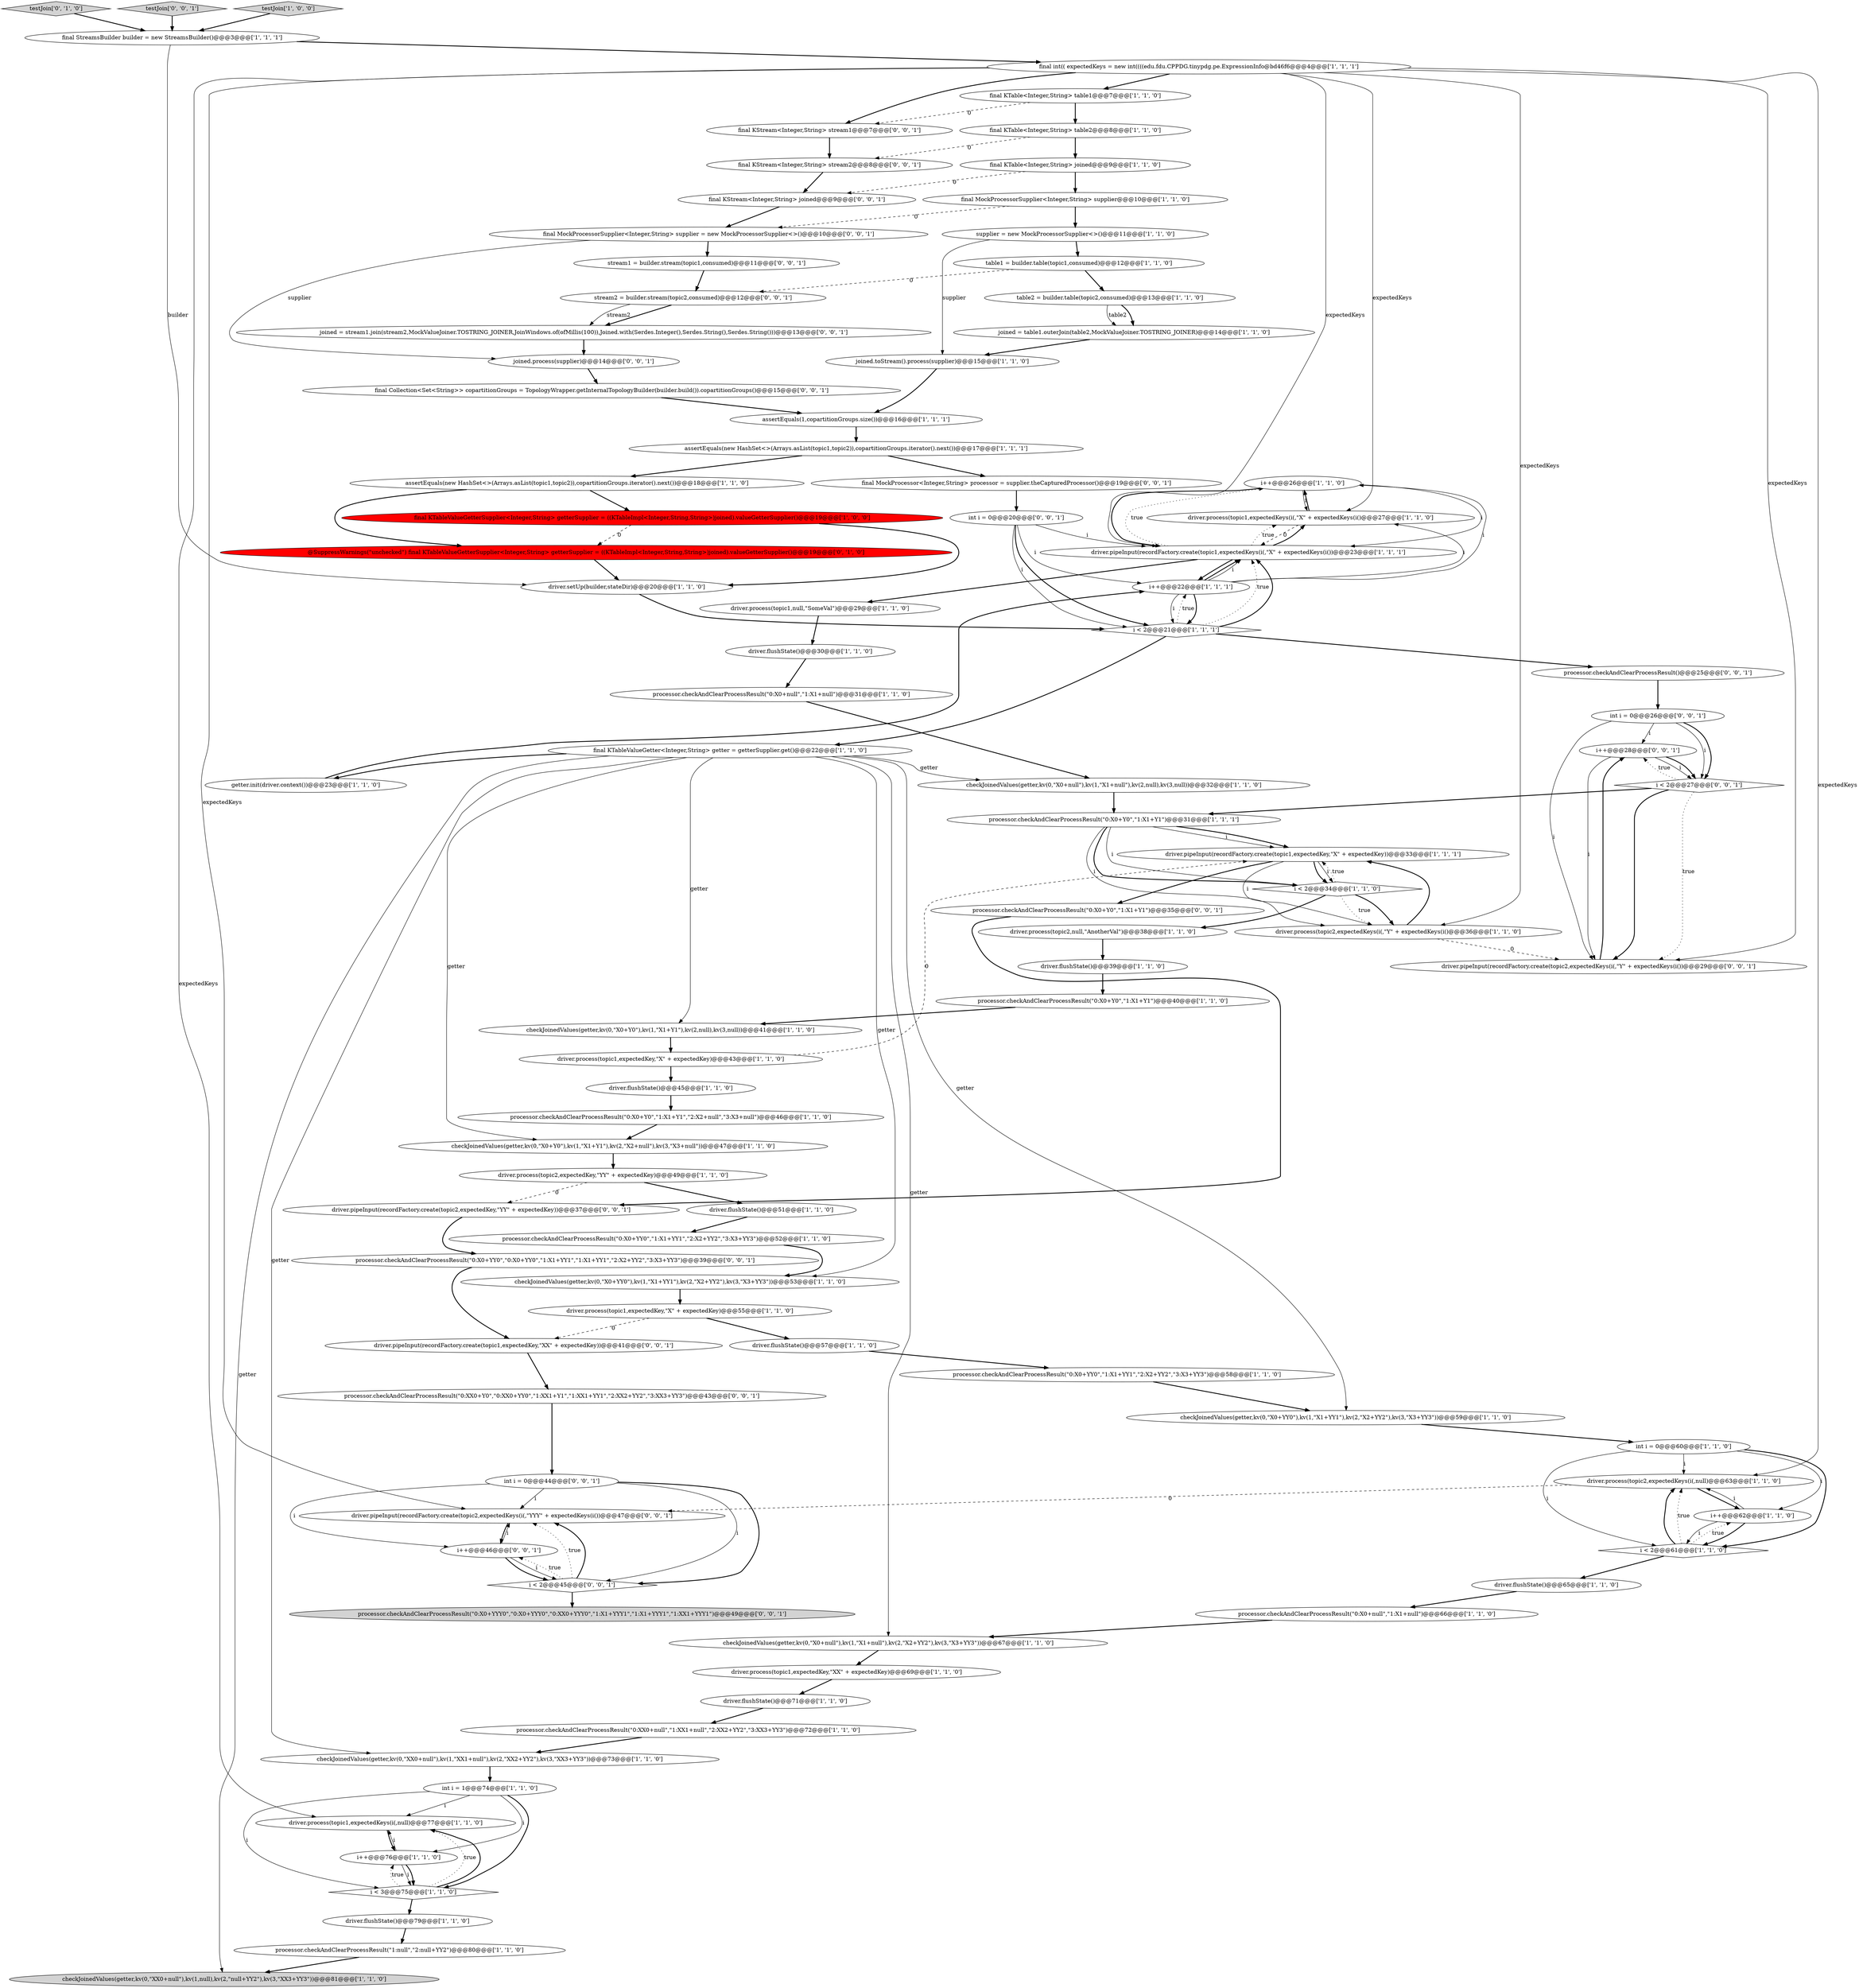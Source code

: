 digraph {
39 [style = filled, label = "i++@@@26@@@['1', '1', '0']", fillcolor = white, shape = ellipse image = "AAA0AAABBB1BBB"];
67 [style = filled, label = "@SuppressWarnings(\"unchecked\") final KTableValueGetterSupplier<Integer,String> getterSupplier = ((KTableImpl<Integer,String,String>)joined).valueGetterSupplier()@@@19@@@['0', '1', '0']", fillcolor = red, shape = ellipse image = "AAA1AAABBB2BBB"];
22 [style = filled, label = "table2 = builder.table(topic2,consumed)@@@13@@@['1', '1', '0']", fillcolor = white, shape = ellipse image = "AAA0AAABBB1BBB"];
33 [style = filled, label = "assertEquals(new HashSet<>(Arrays.asList(topic1,topic2)),copartitionGroups.iterator().next())@@@17@@@['1', '1', '1']", fillcolor = white, shape = ellipse image = "AAA0AAABBB1BBB"];
21 [style = filled, label = "driver.process(topic1,expectedKeys(i(,\"X\" + expectedKeys(i()@@@27@@@['1', '1', '0']", fillcolor = white, shape = ellipse image = "AAA0AAABBB1BBB"];
93 [style = filled, label = "processor.checkAndClearProcessResult()@@@25@@@['0', '0', '1']", fillcolor = white, shape = ellipse image = "AAA0AAABBB3BBB"];
26 [style = filled, label = "driver.flushState()@@@51@@@['1', '1', '0']", fillcolor = white, shape = ellipse image = "AAA0AAABBB1BBB"];
72 [style = filled, label = "processor.checkAndClearProcessResult(\"0:X0+YYY0\",\"0:X0+YYY0\",\"0:XX0+YYY0\",\"1:X1+YYY1\",\"1:X1+YYY1\",\"1:XX1+YYY1\")@@@49@@@['0', '0', '1']", fillcolor = lightgray, shape = ellipse image = "AAA0AAABBB3BBB"];
73 [style = filled, label = "driver.pipeInput(recordFactory.create(topic2,expectedKey,\"YY\" + expectedKey))@@@37@@@['0', '0', '1']", fillcolor = white, shape = ellipse image = "AAA0AAABBB3BBB"];
12 [style = filled, label = "checkJoinedValues(getter,kv(0,\"XX0+null\"),kv(1,null),kv(2,\"null+YY2\"),kv(3,\"XX3+YY3\"))@@@81@@@['1', '1', '0']", fillcolor = lightgray, shape = ellipse image = "AAA0AAABBB1BBB"];
36 [style = filled, label = "driver.process(topic1,expectedKey,\"X\" + expectedKey)@@@55@@@['1', '1', '0']", fillcolor = white, shape = ellipse image = "AAA0AAABBB1BBB"];
32 [style = filled, label = "processor.checkAndClearProcessResult(\"0:XX0+null\",\"1:XX1+null\",\"2:XX2+YY2\",\"3:XX3+YY3\")@@@72@@@['1', '1', '0']", fillcolor = white, shape = ellipse image = "AAA0AAABBB1BBB"];
91 [style = filled, label = "processor.checkAndClearProcessResult(\"0:X0+YY0\",\"0:X0+YY0\",\"1:X1+YY1\",\"1:X1+YY1\",\"2:X2+YY2\",\"3:X3+YY3\")@@@39@@@['0', '0', '1']", fillcolor = white, shape = ellipse image = "AAA0AAABBB3BBB"];
1 [style = filled, label = "driver.pipeInput(recordFactory.create(topic1,expectedKey,\"X\" + expectedKey))@@@33@@@['1', '1', '1']", fillcolor = white, shape = ellipse image = "AAA0AAABBB1BBB"];
34 [style = filled, label = "processor.checkAndClearProcessResult(\"0:X0+null\",\"1:X1+null\")@@@66@@@['1', '1', '0']", fillcolor = white, shape = ellipse image = "AAA0AAABBB1BBB"];
37 [style = filled, label = "driver.pipeInput(recordFactory.create(topic1,expectedKeys(i(,\"X\" + expectedKeys(i())@@@23@@@['1', '1', '1']", fillcolor = white, shape = ellipse image = "AAA0AAABBB1BBB"];
87 [style = filled, label = "int i = 0@@@26@@@['0', '0', '1']", fillcolor = white, shape = ellipse image = "AAA0AAABBB3BBB"];
90 [style = filled, label = "final MockProcessorSupplier<Integer,String> supplier = new MockProcessorSupplier<>()@@@10@@@['0', '0', '1']", fillcolor = white, shape = ellipse image = "AAA0AAABBB3BBB"];
24 [style = filled, label = "final KTable<Integer,String> joined@@@9@@@['1', '1', '0']", fillcolor = white, shape = ellipse image = "AAA0AAABBB1BBB"];
8 [style = filled, label = "final KTableValueGetterSupplier<Integer,String> getterSupplier = ((KTableImpl<Integer,String,String>)joined).valueGetterSupplier()@@@19@@@['1', '0', '0']", fillcolor = red, shape = ellipse image = "AAA1AAABBB1BBB"];
76 [style = filled, label = "final KStream<Integer,String> joined@@@9@@@['0', '0', '1']", fillcolor = white, shape = ellipse image = "AAA0AAABBB3BBB"];
55 [style = filled, label = "driver.process(topic1,expectedKeys(i(,null)@@@77@@@['1', '1', '0']", fillcolor = white, shape = ellipse image = "AAA0AAABBB1BBB"];
40 [style = filled, label = "driver.process(topic2,expectedKeys(i(,\"Y\" + expectedKeys(i()@@@36@@@['1', '1', '0']", fillcolor = white, shape = ellipse image = "AAA0AAABBB1BBB"];
78 [style = filled, label = "final KStream<Integer,String> stream1@@@7@@@['0', '0', '1']", fillcolor = white, shape = ellipse image = "AAA0AAABBB3BBB"];
5 [style = filled, label = "table1 = builder.table(topic1,consumed)@@@12@@@['1', '1', '0']", fillcolor = white, shape = ellipse image = "AAA0AAABBB1BBB"];
30 [style = filled, label = "driver.flushState()@@@39@@@['1', '1', '0']", fillcolor = white, shape = ellipse image = "AAA0AAABBB1BBB"];
82 [style = filled, label = "joined.process(supplier)@@@14@@@['0', '0', '1']", fillcolor = white, shape = ellipse image = "AAA0AAABBB3BBB"];
61 [style = filled, label = "processor.checkAndClearProcessResult(\"0:X0+Y0\",\"1:X1+Y1\",\"2:X2+null\",\"3:X3+null\")@@@46@@@['1', '1', '0']", fillcolor = white, shape = ellipse image = "AAA0AAABBB1BBB"];
57 [style = filled, label = "joined.toStream().process(supplier)@@@15@@@['1', '1', '0']", fillcolor = white, shape = ellipse image = "AAA0AAABBB1BBB"];
62 [style = filled, label = "checkJoinedValues(getter,kv(0,\"X0+YY0\"),kv(1,\"X1+YY1\"),kv(2,\"X2+YY2\"),kv(3,\"X3+YY3\"))@@@59@@@['1', '1', '0']", fillcolor = white, shape = ellipse image = "AAA0AAABBB1BBB"];
59 [style = filled, label = "driver.flushState()@@@45@@@['1', '1', '0']", fillcolor = white, shape = ellipse image = "AAA0AAABBB1BBB"];
80 [style = filled, label = "driver.pipeInput(recordFactory.create(topic2,expectedKeys(i(,\"YYY\" + expectedKeys(i())@@@47@@@['0', '0', '1']", fillcolor = white, shape = ellipse image = "AAA0AAABBB3BBB"];
20 [style = filled, label = "final int(( expectedKeys = new int((((edu.fdu.CPPDG.tinypdg.pe.ExpressionInfo@bd46f6@@@4@@@['1', '1', '1']", fillcolor = white, shape = ellipse image = "AAA0AAABBB1BBB"];
52 [style = filled, label = "i++@@@76@@@['1', '1', '0']", fillcolor = white, shape = ellipse image = "AAA0AAABBB1BBB"];
35 [style = filled, label = "driver.flushState()@@@30@@@['1', '1', '0']", fillcolor = white, shape = ellipse image = "AAA0AAABBB1BBB"];
17 [style = filled, label = "processor.checkAndClearProcessResult(\"0:X0+YY0\",\"1:X1+YY1\",\"2:X2+YY2\",\"3:X3+YY3\")@@@52@@@['1', '1', '0']", fillcolor = white, shape = ellipse image = "AAA0AAABBB1BBB"];
89 [style = filled, label = "final MockProcessor<Integer,String> processor = supplier.theCapturedProcessor()@@@19@@@['0', '0', '1']", fillcolor = white, shape = ellipse image = "AAA0AAABBB3BBB"];
44 [style = filled, label = "checkJoinedValues(getter,kv(0,\"X0+null\"),kv(1,\"X1+null\"),kv(2,\"X2+YY2\"),kv(3,\"X3+YY3\"))@@@67@@@['1', '1', '0']", fillcolor = white, shape = ellipse image = "AAA0AAABBB1BBB"];
47 [style = filled, label = "final KTable<Integer,String> table2@@@8@@@['1', '1', '0']", fillcolor = white, shape = ellipse image = "AAA0AAABBB1BBB"];
58 [style = filled, label = "driver.flushState()@@@57@@@['1', '1', '0']", fillcolor = white, shape = ellipse image = "AAA0AAABBB1BBB"];
46 [style = filled, label = "checkJoinedValues(getter,kv(0,\"X0+YY0\"),kv(1,\"X1+YY1\"),kv(2,\"X2+YY2\"),kv(3,\"X3+YY3\"))@@@53@@@['1', '1', '0']", fillcolor = white, shape = ellipse image = "AAA0AAABBB1BBB"];
4 [style = filled, label = "driver.process(topic2,null,\"AnotherVal\")@@@38@@@['1', '1', '0']", fillcolor = white, shape = ellipse image = "AAA0AAABBB1BBB"];
77 [style = filled, label = "joined = stream1.join(stream2,MockValueJoiner.TOSTRING_JOINER,JoinWindows.of(ofMillis(100)),Joined.with(Serdes.Integer(),Serdes.String(),Serdes.String()))@@@13@@@['0', '0', '1']", fillcolor = white, shape = ellipse image = "AAA0AAABBB3BBB"];
6 [style = filled, label = "int i = 1@@@74@@@['1', '1', '0']", fillcolor = white, shape = ellipse image = "AAA0AAABBB1BBB"];
68 [style = filled, label = "int i = 0@@@44@@@['0', '0', '1']", fillcolor = white, shape = ellipse image = "AAA0AAABBB3BBB"];
65 [style = filled, label = "int i = 0@@@60@@@['1', '1', '0']", fillcolor = white, shape = ellipse image = "AAA0AAABBB1BBB"];
28 [style = filled, label = "checkJoinedValues(getter,kv(0,\"X0+Y0\"),kv(1,\"X1+Y1\"),kv(2,null),kv(3,null))@@@41@@@['1', '1', '0']", fillcolor = white, shape = ellipse image = "AAA0AAABBB1BBB"];
81 [style = filled, label = "stream2 = builder.stream(topic2,consumed)@@@12@@@['0', '0', '1']", fillcolor = white, shape = ellipse image = "AAA0AAABBB3BBB"];
63 [style = filled, label = "assertEquals(1,copartitionGroups.size())@@@16@@@['1', '1', '1']", fillcolor = white, shape = ellipse image = "AAA0AAABBB1BBB"];
38 [style = filled, label = "driver.setUp(builder,stateDir)@@@20@@@['1', '1', '0']", fillcolor = white, shape = ellipse image = "AAA0AAABBB1BBB"];
3 [style = filled, label = "supplier = new MockProcessorSupplier<>()@@@11@@@['1', '1', '0']", fillcolor = white, shape = ellipse image = "AAA0AAABBB1BBB"];
66 [style = filled, label = "testJoin['0', '1', '0']", fillcolor = lightgray, shape = diamond image = "AAA0AAABBB2BBB"];
51 [style = filled, label = "driver.process(topic1,null,\"SomeVal\")@@@29@@@['1', '1', '0']", fillcolor = white, shape = ellipse image = "AAA0AAABBB1BBB"];
83 [style = filled, label = "final Collection<Set<String>> copartitionGroups = TopologyWrapper.getInternalTopologyBuilder(builder.build()).copartitionGroups()@@@15@@@['0', '0', '1']", fillcolor = white, shape = ellipse image = "AAA0AAABBB3BBB"];
84 [style = filled, label = "final KStream<Integer,String> stream2@@@8@@@['0', '0', '1']", fillcolor = white, shape = ellipse image = "AAA0AAABBB3BBB"];
45 [style = filled, label = "processor.checkAndClearProcessResult(\"0:X0+null\",\"1:X1+null\")@@@31@@@['1', '1', '0']", fillcolor = white, shape = ellipse image = "AAA0AAABBB1BBB"];
50 [style = filled, label = "i < 2@@@21@@@['1', '1', '1']", fillcolor = white, shape = diamond image = "AAA0AAABBB1BBB"];
23 [style = filled, label = "driver.process(topic1,expectedKey,\"X\" + expectedKey)@@@43@@@['1', '1', '0']", fillcolor = white, shape = ellipse image = "AAA0AAABBB1BBB"];
41 [style = filled, label = "driver.flushState()@@@71@@@['1', '1', '0']", fillcolor = white, shape = ellipse image = "AAA0AAABBB1BBB"];
64 [style = filled, label = "assertEquals(new HashSet<>(Arrays.asList(topic1,topic2)),copartitionGroups.iterator().next())@@@18@@@['1', '1', '0']", fillcolor = white, shape = ellipse image = "AAA0AAABBB1BBB"];
43 [style = filled, label = "driver.process(topic2,expectedKeys(i(,null)@@@63@@@['1', '1', '0']", fillcolor = white, shape = ellipse image = "AAA0AAABBB1BBB"];
74 [style = filled, label = "processor.checkAndClearProcessResult(\"0:XX0+Y0\",\"0:XX0+YY0\",\"1:XX1+Y1\",\"1:XX1+YY1\",\"2:XX2+YY2\",\"3:XX3+YY3\")@@@43@@@['0', '0', '1']", fillcolor = white, shape = ellipse image = "AAA0AAABBB3BBB"];
92 [style = filled, label = "driver.pipeInput(recordFactory.create(topic1,expectedKey,\"XX\" + expectedKey))@@@41@@@['0', '0', '1']", fillcolor = white, shape = ellipse image = "AAA0AAABBB3BBB"];
2 [style = filled, label = "i < 3@@@75@@@['1', '1', '0']", fillcolor = white, shape = diamond image = "AAA0AAABBB1BBB"];
86 [style = filled, label = "i++@@@28@@@['0', '0', '1']", fillcolor = white, shape = ellipse image = "AAA0AAABBB3BBB"];
60 [style = filled, label = "final MockProcessorSupplier<Integer,String> supplier@@@10@@@['1', '1', '0']", fillcolor = white, shape = ellipse image = "AAA0AAABBB1BBB"];
42 [style = filled, label = "driver.flushState()@@@79@@@['1', '1', '0']", fillcolor = white, shape = ellipse image = "AAA0AAABBB1BBB"];
18 [style = filled, label = "joined = table1.outerJoin(table2,MockValueJoiner.TOSTRING_JOINER)@@@14@@@['1', '1', '0']", fillcolor = white, shape = ellipse image = "AAA0AAABBB1BBB"];
16 [style = filled, label = "i++@@@62@@@['1', '1', '0']", fillcolor = white, shape = ellipse image = "AAA0AAABBB1BBB"];
88 [style = filled, label = "i < 2@@@27@@@['0', '0', '1']", fillcolor = white, shape = diamond image = "AAA0AAABBB3BBB"];
10 [style = filled, label = "processor.checkAndClearProcessResult(\"0:X0+YY0\",\"1:X1+YY1\",\"2:X2+YY2\",\"3:X3+YY3\")@@@58@@@['1', '1', '0']", fillcolor = white, shape = ellipse image = "AAA0AAABBB1BBB"];
70 [style = filled, label = "processor.checkAndClearProcessResult(\"0:X0+Y0\",\"1:X1+Y1\")@@@35@@@['0', '0', '1']", fillcolor = white, shape = ellipse image = "AAA0AAABBB3BBB"];
75 [style = filled, label = "testJoin['0', '0', '1']", fillcolor = lightgray, shape = diamond image = "AAA0AAABBB3BBB"];
71 [style = filled, label = "i++@@@46@@@['0', '0', '1']", fillcolor = white, shape = ellipse image = "AAA0AAABBB3BBB"];
7 [style = filled, label = "final StreamsBuilder builder = new StreamsBuilder()@@@3@@@['1', '1', '1']", fillcolor = white, shape = ellipse image = "AAA0AAABBB1BBB"];
19 [style = filled, label = "getter.init(driver.context())@@@23@@@['1', '1', '0']", fillcolor = white, shape = ellipse image = "AAA0AAABBB1BBB"];
11 [style = filled, label = "checkJoinedValues(getter,kv(0,\"XX0+null\"),kv(1,\"XX1+null\"),kv(2,\"XX2+YY2\"),kv(3,\"XX3+YY3\"))@@@73@@@['1', '1', '0']", fillcolor = white, shape = ellipse image = "AAA0AAABBB1BBB"];
69 [style = filled, label = "driver.pipeInput(recordFactory.create(topic2,expectedKeys(i(,\"Y\" + expectedKeys(i())@@@29@@@['0', '0', '1']", fillcolor = white, shape = ellipse image = "AAA0AAABBB3BBB"];
85 [style = filled, label = "int i = 0@@@20@@@['0', '0', '1']", fillcolor = white, shape = ellipse image = "AAA0AAABBB3BBB"];
15 [style = filled, label = "processor.checkAndClearProcessResult(\"0:X0+Y0\",\"1:X1+Y1\")@@@31@@@['1', '1', '1']", fillcolor = white, shape = ellipse image = "AAA0AAABBB1BBB"];
31 [style = filled, label = "testJoin['1', '0', '0']", fillcolor = lightgray, shape = diamond image = "AAA0AAABBB1BBB"];
9 [style = filled, label = "driver.flushState()@@@65@@@['1', '1', '0']", fillcolor = white, shape = ellipse image = "AAA0AAABBB1BBB"];
0 [style = filled, label = "checkJoinedValues(getter,kv(0,\"X0+null\"),kv(1,\"X1+null\"),kv(2,null),kv(3,null))@@@32@@@['1', '1', '0']", fillcolor = white, shape = ellipse image = "AAA0AAABBB1BBB"];
56 [style = filled, label = "driver.process(topic1,expectedKey,\"XX\" + expectedKey)@@@69@@@['1', '1', '0']", fillcolor = white, shape = ellipse image = "AAA0AAABBB1BBB"];
27 [style = filled, label = "i++@@@22@@@['1', '1', '1']", fillcolor = white, shape = ellipse image = "AAA0AAABBB1BBB"];
25 [style = filled, label = "driver.process(topic2,expectedKey,\"YY\" + expectedKey)@@@49@@@['1', '1', '0']", fillcolor = white, shape = ellipse image = "AAA0AAABBB1BBB"];
54 [style = filled, label = "final KTableValueGetter<Integer,String> getter = getterSupplier.get()@@@22@@@['1', '1', '0']", fillcolor = white, shape = ellipse image = "AAA0AAABBB1BBB"];
53 [style = filled, label = "processor.checkAndClearProcessResult(\"1:null\",\"2:null+YY2\")@@@80@@@['1', '1', '0']", fillcolor = white, shape = ellipse image = "AAA0AAABBB1BBB"];
79 [style = filled, label = "i < 2@@@45@@@['0', '0', '1']", fillcolor = white, shape = diamond image = "AAA0AAABBB3BBB"];
94 [style = filled, label = "stream1 = builder.stream(topic1,consumed)@@@11@@@['0', '0', '1']", fillcolor = white, shape = ellipse image = "AAA0AAABBB3BBB"];
29 [style = filled, label = "final KTable<Integer,String> table1@@@7@@@['1', '1', '0']", fillcolor = white, shape = ellipse image = "AAA0AAABBB1BBB"];
13 [style = filled, label = "i < 2@@@34@@@['1', '1', '0']", fillcolor = white, shape = diamond image = "AAA0AAABBB1BBB"];
49 [style = filled, label = "processor.checkAndClearProcessResult(\"0:X0+Y0\",\"1:X1+Y1\")@@@40@@@['1', '1', '0']", fillcolor = white, shape = ellipse image = "AAA0AAABBB1BBB"];
48 [style = filled, label = "checkJoinedValues(getter,kv(0,\"X0+Y0\"),kv(1,\"X1+Y1\"),kv(2,\"X2+null\"),kv(3,\"X3+null\"))@@@47@@@['1', '1', '0']", fillcolor = white, shape = ellipse image = "AAA0AAABBB1BBB"];
14 [style = filled, label = "i < 2@@@61@@@['1', '1', '0']", fillcolor = white, shape = diamond image = "AAA0AAABBB1BBB"];
20->80 [style = solid, label="expectedKeys"];
60->90 [style = dashed, label="0"];
24->60 [style = bold, label=""];
76->90 [style = bold, label=""];
27->50 [style = solid, label="i"];
37->27 [style = bold, label=""];
56->41 [style = bold, label=""];
27->37 [style = solid, label="i"];
64->8 [style = bold, label=""];
27->39 [style = solid, label="i"];
20->43 [style = solid, label="expectedKeys"];
21->37 [style = dashed, label="0"];
30->49 [style = bold, label=""];
20->40 [style = solid, label="expectedKeys"];
65->14 [style = bold, label=""];
29->78 [style = dashed, label="0"];
54->19 [style = bold, label=""];
1->13 [style = bold, label=""];
0->15 [style = bold, label=""];
59->61 [style = bold, label=""];
43->80 [style = dashed, label="0"];
85->50 [style = bold, label=""];
38->50 [style = bold, label=""];
88->69 [style = bold, label=""];
50->27 [style = dotted, label="true"];
70->73 [style = bold, label=""];
2->55 [style = dotted, label="true"];
3->5 [style = bold, label=""];
83->63 [style = bold, label=""];
57->63 [style = bold, label=""];
1->70 [style = bold, label=""];
54->46 [style = solid, label="getter"];
15->40 [style = solid, label="i"];
62->65 [style = bold, label=""];
45->0 [style = bold, label=""];
35->45 [style = bold, label=""];
16->14 [style = bold, label=""];
14->9 [style = bold, label=""];
50->54 [style = bold, label=""];
32->11 [style = bold, label=""];
1->40 [style = solid, label="i"];
1->13 [style = solid, label="i"];
87->88 [style = solid, label="i"];
87->69 [style = solid, label="i"];
67->38 [style = bold, label=""];
29->47 [style = bold, label=""];
54->0 [style = solid, label="getter"];
39->37 [style = solid, label="i"];
43->16 [style = bold, label=""];
54->62 [style = solid, label="getter"];
15->13 [style = bold, label=""];
41->32 [style = bold, label=""];
50->37 [style = dotted, label="true"];
54->28 [style = solid, label="getter"];
66->7 [style = bold, label=""];
26->17 [style = bold, label=""];
54->44 [style = solid, label="getter"];
50->37 [style = bold, label=""];
89->85 [style = bold, label=""];
71->79 [style = bold, label=""];
37->21 [style = bold, label=""];
81->77 [style = bold, label=""];
52->2 [style = solid, label="i"];
46->36 [style = bold, label=""];
13->40 [style = bold, label=""];
39->21 [style = solid, label="i"];
71->79 [style = solid, label="i"];
90->82 [style = solid, label="supplier"];
51->35 [style = bold, label=""];
8->38 [style = bold, label=""];
14->43 [style = bold, label=""];
85->27 [style = solid, label="i"];
36->58 [style = bold, label=""];
6->2 [style = bold, label=""];
61->48 [style = bold, label=""];
22->18 [style = bold, label=""];
6->2 [style = solid, label="i"];
5->81 [style = dashed, label="0"];
25->26 [style = bold, label=""];
79->80 [style = dotted, label="true"];
13->40 [style = dotted, label="true"];
25->73 [style = dashed, label="0"];
5->22 [style = bold, label=""];
23->59 [style = bold, label=""];
2->55 [style = bold, label=""];
52->55 [style = solid, label="i"];
39->37 [style = bold, label=""];
92->74 [style = bold, label=""];
88->69 [style = dotted, label="true"];
50->93 [style = bold, label=""];
79->71 [style = dotted, label="true"];
17->46 [style = bold, label=""];
44->56 [style = bold, label=""];
79->72 [style = bold, label=""];
7->38 [style = solid, label="builder"];
85->50 [style = solid, label="i"];
47->84 [style = dashed, label="0"];
78->84 [style = bold, label=""];
68->79 [style = bold, label=""];
88->86 [style = dotted, label="true"];
86->69 [style = solid, label="i"];
79->80 [style = bold, label=""];
2->52 [style = dotted, label="true"];
68->80 [style = solid, label="i"];
49->28 [style = bold, label=""];
54->12 [style = solid, label="getter"];
7->20 [style = bold, label=""];
71->80 [style = solid, label="i"];
8->67 [style = dashed, label="0"];
77->82 [style = bold, label=""];
31->7 [style = bold, label=""];
82->83 [style = bold, label=""];
6->52 [style = solid, label="i"];
14->16 [style = dotted, label="true"];
15->1 [style = solid, label="i"];
60->3 [style = bold, label=""];
10->62 [style = bold, label=""];
27->37 [style = bold, label=""];
20->37 [style = solid, label="expectedKeys"];
40->69 [style = dashed, label="0"];
21->39 [style = bold, label=""];
47->24 [style = bold, label=""];
58->10 [style = bold, label=""];
28->23 [style = bold, label=""];
18->57 [style = bold, label=""];
73->91 [style = bold, label=""];
34->44 [style = bold, label=""];
94->81 [style = bold, label=""];
74->68 [style = bold, label=""];
81->77 [style = solid, label="stream2"];
20->78 [style = bold, label=""];
65->43 [style = solid, label="i"];
86->88 [style = solid, label="i"];
64->67 [style = bold, label=""];
84->76 [style = bold, label=""];
54->48 [style = solid, label="getter"];
55->52 [style = bold, label=""];
75->7 [style = bold, label=""];
53->12 [style = bold, label=""];
91->92 [style = bold, label=""];
15->1 [style = bold, label=""];
87->86 [style = solid, label="i"];
33->89 [style = bold, label=""];
65->16 [style = solid, label="i"];
63->33 [style = bold, label=""];
20->29 [style = bold, label=""];
37->51 [style = bold, label=""];
86->88 [style = bold, label=""];
80->71 [style = bold, label=""];
36->92 [style = dashed, label="0"];
11->6 [style = bold, label=""];
37->21 [style = dotted, label="true"];
22->18 [style = solid, label="table2"];
68->71 [style = solid, label="i"];
15->13 [style = solid, label="i"];
14->43 [style = dotted, label="true"];
52->2 [style = bold, label=""];
16->43 [style = solid, label="i"];
90->94 [style = bold, label=""];
93->87 [style = bold, label=""];
6->55 [style = solid, label="i"];
40->1 [style = bold, label=""];
13->1 [style = dotted, label="true"];
16->14 [style = solid, label="i"];
85->37 [style = solid, label="i"];
4->30 [style = bold, label=""];
24->76 [style = dashed, label="0"];
20->69 [style = solid, label="expectedKeys"];
19->27 [style = bold, label=""];
27->50 [style = bold, label=""];
87->88 [style = bold, label=""];
37->39 [style = dotted, label="true"];
48->25 [style = bold, label=""];
65->14 [style = solid, label="i"];
88->15 [style = bold, label=""];
54->11 [style = solid, label="getter"];
68->79 [style = solid, label="i"];
3->57 [style = solid, label="supplier"];
20->21 [style = solid, label="expectedKeys"];
20->55 [style = solid, label="expectedKeys"];
27->21 [style = solid, label="i"];
33->64 [style = bold, label=""];
69->86 [style = bold, label=""];
2->42 [style = bold, label=""];
23->1 [style = dashed, label="0"];
42->53 [style = bold, label=""];
13->4 [style = bold, label=""];
9->34 [style = bold, label=""];
}
